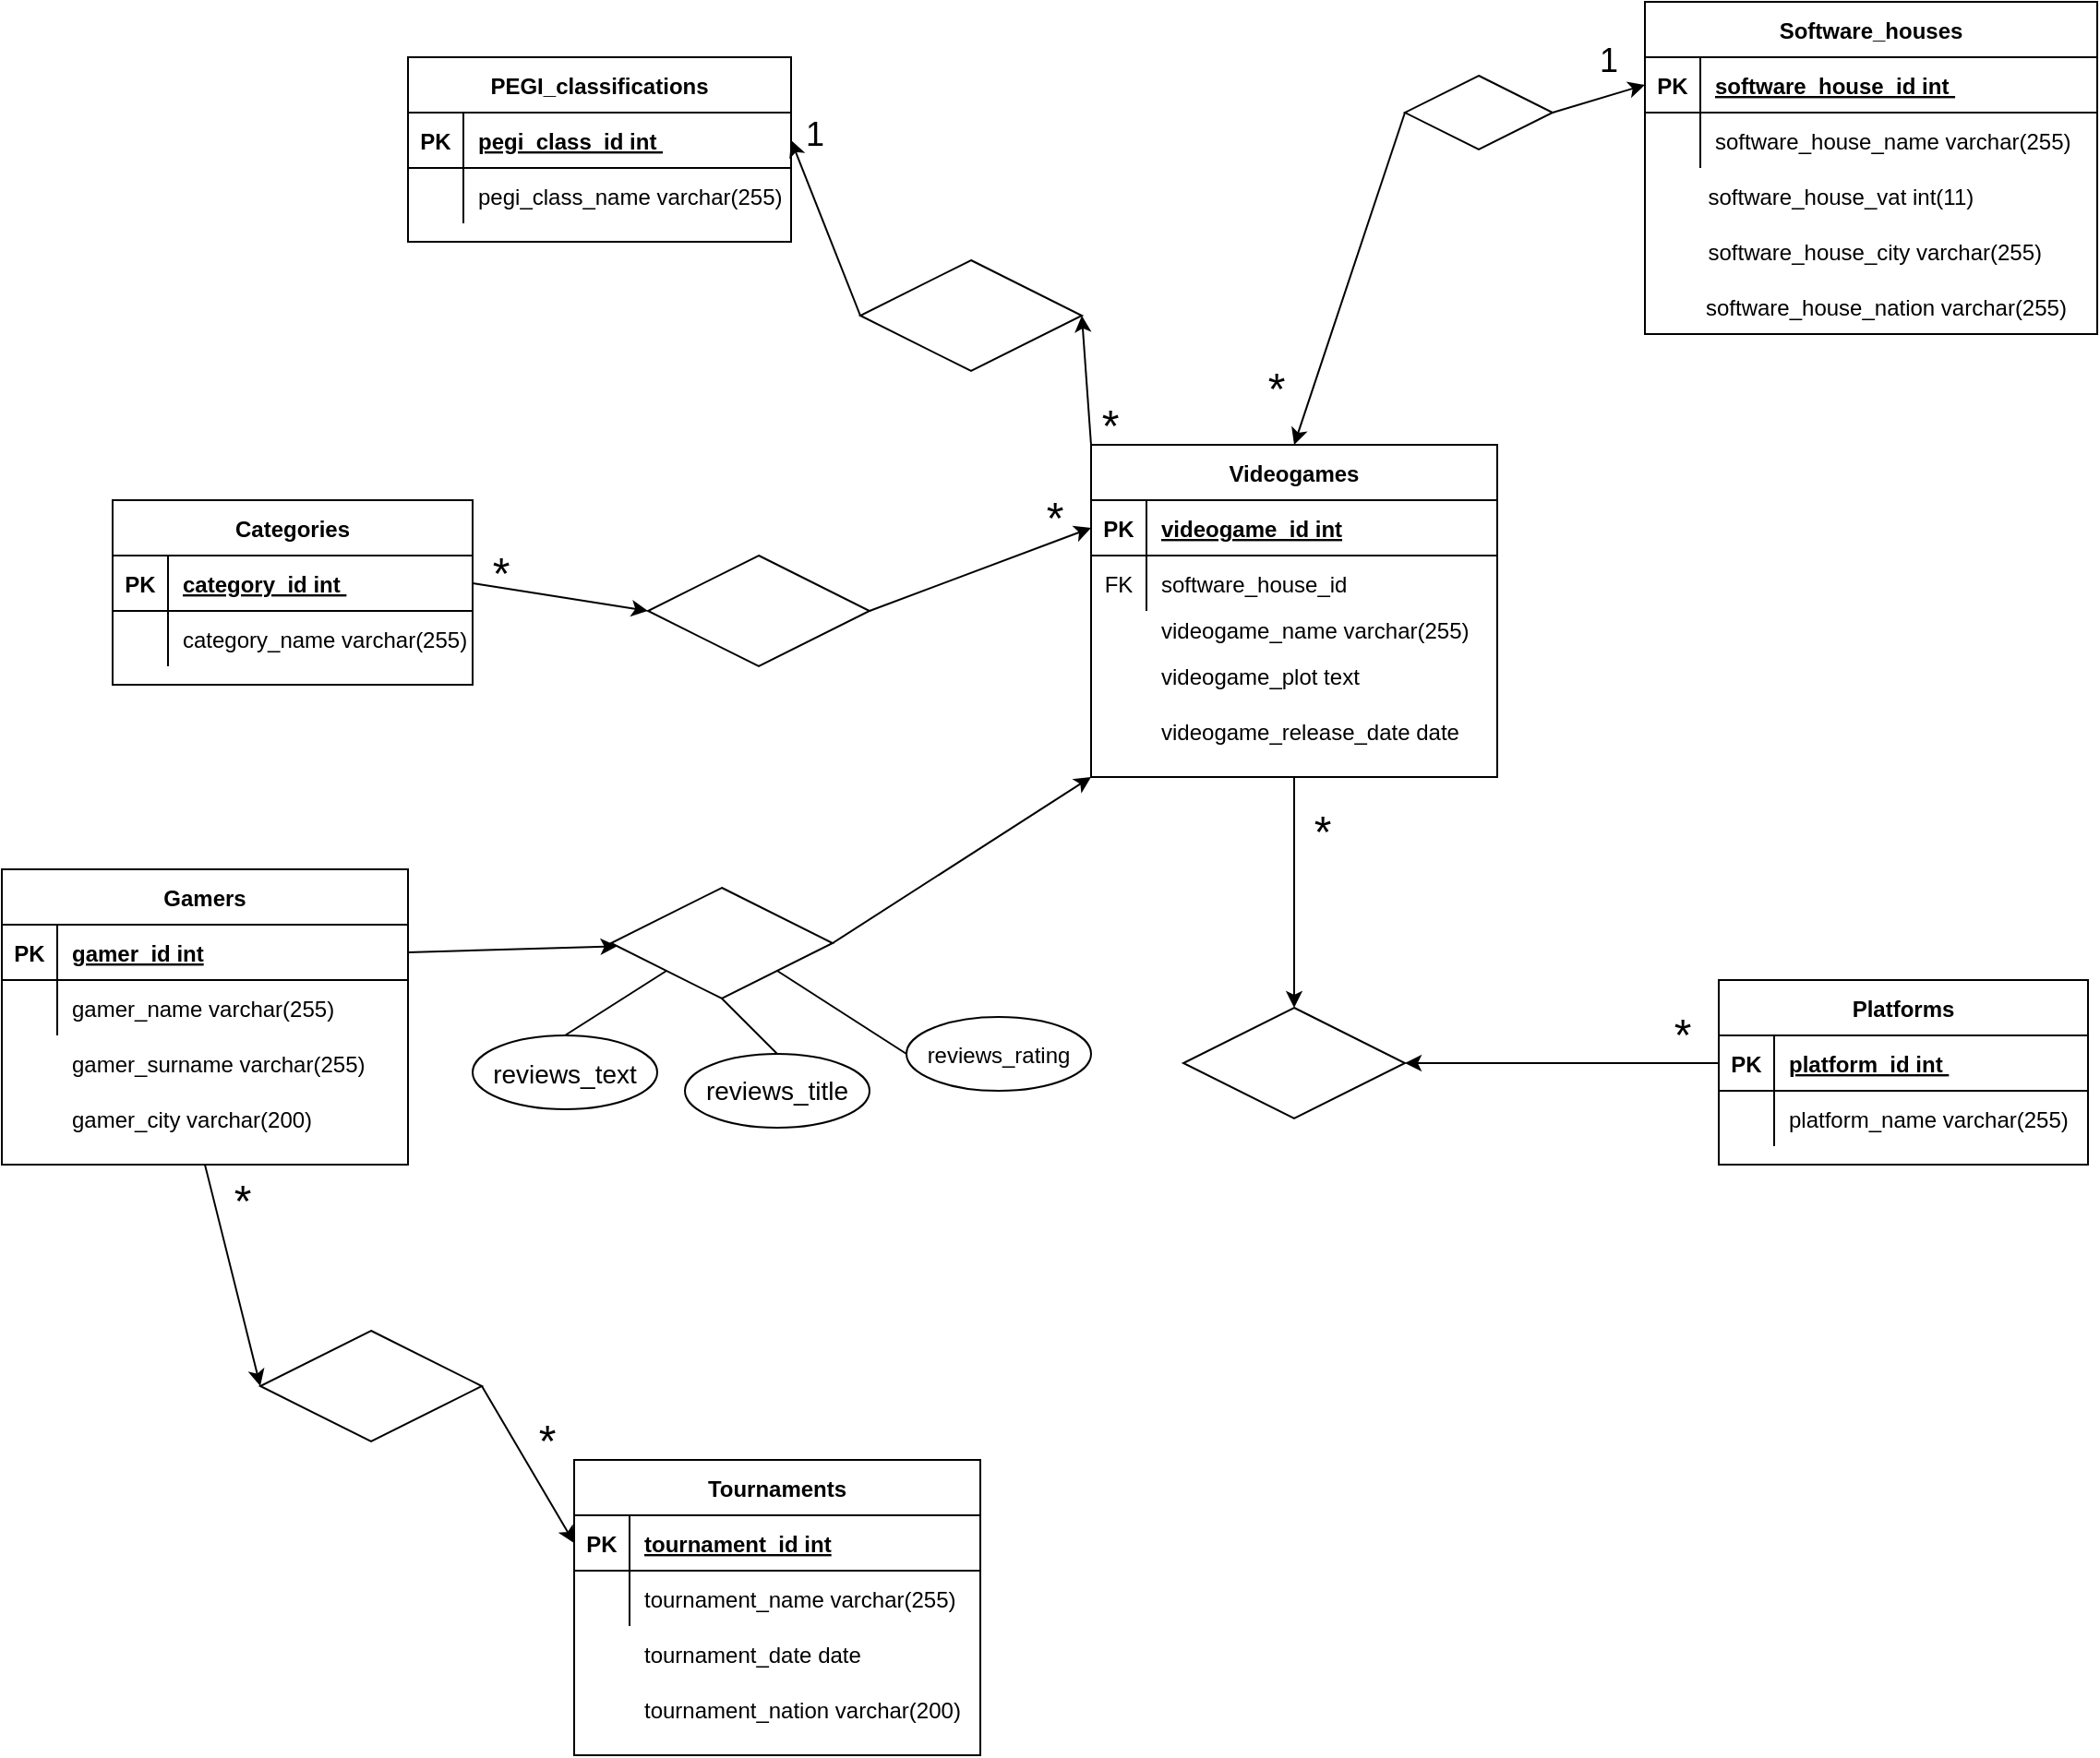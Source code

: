 <mxfile version="20.3.6" type="device"><diagram id="R2lEEEUBdFMjLlhIrx00" name="Page-1"><mxGraphModel dx="2128" dy="579" grid="1" gridSize="10" guides="1" tooltips="1" connect="1" arrows="1" fold="1" page="1" pageScale="1" pageWidth="850" pageHeight="1100" math="0" shadow="0" extFonts="Permanent Marker^https://fonts.googleapis.com/css?family=Permanent+Marker"><root><mxCell id="0"/><mxCell id="1" parent="0"/><mxCell id="C-vyLk0tnHw3VtMMgP7b-23" value="Videogames" style="shape=table;startSize=30;container=1;collapsible=1;childLayout=tableLayout;fixedRows=1;rowLines=0;fontStyle=1;align=center;resizeLast=1;" parent="1" vertex="1"><mxGeometry x="290" y="260" width="220" height="180" as="geometry"/></mxCell><mxCell id="C-vyLk0tnHw3VtMMgP7b-24" value="" style="shape=partialRectangle;collapsible=0;dropTarget=0;pointerEvents=0;fillColor=none;points=[[0,0.5],[1,0.5]];portConstraint=eastwest;top=0;left=0;right=0;bottom=1;" parent="C-vyLk0tnHw3VtMMgP7b-23" vertex="1"><mxGeometry y="30" width="220" height="30" as="geometry"/></mxCell><mxCell id="C-vyLk0tnHw3VtMMgP7b-25" value="PK" style="shape=partialRectangle;overflow=hidden;connectable=0;fillColor=none;top=0;left=0;bottom=0;right=0;fontStyle=1;" parent="C-vyLk0tnHw3VtMMgP7b-24" vertex="1"><mxGeometry width="30" height="30" as="geometry"><mxRectangle width="30" height="30" as="alternateBounds"/></mxGeometry></mxCell><mxCell id="C-vyLk0tnHw3VtMMgP7b-26" value="videogame_id int" style="shape=partialRectangle;overflow=hidden;connectable=0;fillColor=none;top=0;left=0;bottom=0;right=0;align=left;spacingLeft=6;fontStyle=5;" parent="C-vyLk0tnHw3VtMMgP7b-24" vertex="1"><mxGeometry x="30" width="190" height="30" as="geometry"><mxRectangle width="190" height="30" as="alternateBounds"/></mxGeometry></mxCell><mxCell id="C-vyLk0tnHw3VtMMgP7b-27" value="" style="shape=partialRectangle;collapsible=0;dropTarget=0;pointerEvents=0;fillColor=none;points=[[0,0.5],[1,0.5]];portConstraint=eastwest;top=0;left=0;right=0;bottom=0;" parent="C-vyLk0tnHw3VtMMgP7b-23" vertex="1"><mxGeometry y="60" width="220" height="30" as="geometry"/></mxCell><mxCell id="C-vyLk0tnHw3VtMMgP7b-28" value="FK" style="shape=partialRectangle;overflow=hidden;connectable=0;fillColor=none;top=0;left=0;bottom=0;right=0;" parent="C-vyLk0tnHw3VtMMgP7b-27" vertex="1"><mxGeometry width="30" height="30" as="geometry"><mxRectangle width="30" height="30" as="alternateBounds"/></mxGeometry></mxCell><mxCell id="C-vyLk0tnHw3VtMMgP7b-29" value="software_house_id" style="shape=partialRectangle;overflow=hidden;connectable=0;fillColor=none;top=0;left=0;bottom=0;right=0;align=left;spacingLeft=6;" parent="C-vyLk0tnHw3VtMMgP7b-27" vertex="1"><mxGeometry x="30" width="190" height="30" as="geometry"><mxRectangle width="190" height="30" as="alternateBounds"/></mxGeometry></mxCell><mxCell id="0BfrZjGHpj0aD6j247Zs-1" value="" style="shape=partialRectangle;collapsible=0;dropTarget=0;pointerEvents=0;fillColor=none;points=[[0,0.5],[1,0.5]];portConstraint=eastwest;top=0;left=0;right=0;bottom=0;" vertex="1" parent="1"><mxGeometry x="290" y="370" width="220" height="30" as="geometry"/></mxCell><mxCell id="0BfrZjGHpj0aD6j247Zs-2" value="" style="shape=partialRectangle;overflow=hidden;connectable=0;fillColor=none;top=0;left=0;bottom=0;right=0;" vertex="1" parent="0BfrZjGHpj0aD6j247Zs-1"><mxGeometry width="23.571" height="30" as="geometry"><mxRectangle width="30" height="30" as="alternateBounds"/></mxGeometry></mxCell><mxCell id="0BfrZjGHpj0aD6j247Zs-3" value="videogame_plot text" style="shape=partialRectangle;overflow=hidden;connectable=0;fillColor=none;top=0;left=0;bottom=0;right=0;align=left;spacingLeft=6;" vertex="1" parent="0BfrZjGHpj0aD6j247Zs-1"><mxGeometry x="30" width="190" height="30" as="geometry"><mxRectangle width="250" height="30" as="alternateBounds"/></mxGeometry></mxCell><mxCell id="0BfrZjGHpj0aD6j247Zs-5" value="" style="shape=partialRectangle;collapsible=0;dropTarget=0;pointerEvents=0;fillColor=none;points=[[0,0.5],[1,0.5]];portConstraint=eastwest;top=0;left=0;right=0;bottom=0;" vertex="1" parent="1"><mxGeometry x="290" y="400" width="220" height="30" as="geometry"/></mxCell><mxCell id="0BfrZjGHpj0aD6j247Zs-6" value="" style="shape=partialRectangle;overflow=hidden;connectable=0;fillColor=none;top=0;left=0;bottom=0;right=0;" vertex="1" parent="0BfrZjGHpj0aD6j247Zs-5"><mxGeometry width="23.571" height="30" as="geometry"><mxRectangle width="30" height="30" as="alternateBounds"/></mxGeometry></mxCell><mxCell id="0BfrZjGHpj0aD6j247Zs-7" value="videogame_release_date date " style="shape=partialRectangle;overflow=hidden;connectable=0;fillColor=none;top=0;left=0;bottom=0;right=0;align=left;spacingLeft=6;" vertex="1" parent="0BfrZjGHpj0aD6j247Zs-5"><mxGeometry x="30" width="190" height="30" as="geometry"><mxRectangle width="250" height="30" as="alternateBounds"/></mxGeometry></mxCell><mxCell id="0BfrZjGHpj0aD6j247Zs-8" value="Software_houses" style="shape=table;startSize=30;container=1;collapsible=1;childLayout=tableLayout;fixedRows=1;rowLines=0;fontStyle=1;align=center;resizeLast=1;" vertex="1" parent="1"><mxGeometry x="590" y="20" width="245" height="180" as="geometry"/></mxCell><mxCell id="0BfrZjGHpj0aD6j247Zs-9" value="" style="shape=partialRectangle;collapsible=0;dropTarget=0;pointerEvents=0;fillColor=none;points=[[0,0.5],[1,0.5]];portConstraint=eastwest;top=0;left=0;right=0;bottom=1;" vertex="1" parent="0BfrZjGHpj0aD6j247Zs-8"><mxGeometry y="30" width="245" height="30" as="geometry"/></mxCell><mxCell id="0BfrZjGHpj0aD6j247Zs-10" value="PK" style="shape=partialRectangle;overflow=hidden;connectable=0;fillColor=none;top=0;left=0;bottom=0;right=0;fontStyle=1;" vertex="1" parent="0BfrZjGHpj0aD6j247Zs-9"><mxGeometry width="30" height="30" as="geometry"><mxRectangle width="30" height="30" as="alternateBounds"/></mxGeometry></mxCell><mxCell id="0BfrZjGHpj0aD6j247Zs-11" value="software_house_id int " style="shape=partialRectangle;overflow=hidden;connectable=0;fillColor=none;top=0;left=0;bottom=0;right=0;align=left;spacingLeft=6;fontStyle=5;" vertex="1" parent="0BfrZjGHpj0aD6j247Zs-9"><mxGeometry x="30" width="215" height="30" as="geometry"><mxRectangle width="215" height="30" as="alternateBounds"/></mxGeometry></mxCell><mxCell id="0BfrZjGHpj0aD6j247Zs-12" value="" style="shape=partialRectangle;collapsible=0;dropTarget=0;pointerEvents=0;fillColor=none;points=[[0,0.5],[1,0.5]];portConstraint=eastwest;top=0;left=0;right=0;bottom=0;" vertex="1" parent="0BfrZjGHpj0aD6j247Zs-8"><mxGeometry y="60" width="245" height="30" as="geometry"/></mxCell><mxCell id="0BfrZjGHpj0aD6j247Zs-13" value="" style="shape=partialRectangle;overflow=hidden;connectable=0;fillColor=none;top=0;left=0;bottom=0;right=0;" vertex="1" parent="0BfrZjGHpj0aD6j247Zs-12"><mxGeometry width="30" height="30" as="geometry"><mxRectangle width="30" height="30" as="alternateBounds"/></mxGeometry></mxCell><mxCell id="0BfrZjGHpj0aD6j247Zs-14" value="software_house_name varchar(255) " style="shape=partialRectangle;overflow=hidden;connectable=0;fillColor=none;top=0;left=0;bottom=0;right=0;align=left;spacingLeft=6;" vertex="1" parent="0BfrZjGHpj0aD6j247Zs-12"><mxGeometry x="30" width="215" height="30" as="geometry"><mxRectangle width="215" height="30" as="alternateBounds"/></mxGeometry></mxCell><mxCell id="0BfrZjGHpj0aD6j247Zs-15" value="" style="shape=partialRectangle;collapsible=0;dropTarget=0;pointerEvents=0;fillColor=none;points=[[0,0.5],[1,0.5]];portConstraint=eastwest;top=0;left=0;right=0;bottom=0;" vertex="1" parent="1"><mxGeometry x="590" y="110" width="245" height="30" as="geometry"/></mxCell><mxCell id="0BfrZjGHpj0aD6j247Zs-16" value="" style="shape=partialRectangle;overflow=hidden;connectable=0;fillColor=none;top=0;left=0;bottom=0;right=0;" vertex="1" parent="0BfrZjGHpj0aD6j247Zs-15"><mxGeometry width="26.25" height="30" as="geometry"><mxRectangle width="30" height="30" as="alternateBounds"/></mxGeometry></mxCell><mxCell id="0BfrZjGHpj0aD6j247Zs-17" value="software_house_vat int(11) " style="shape=partialRectangle;overflow=hidden;connectable=0;fillColor=none;top=0;left=0;bottom=0;right=0;align=left;spacingLeft=6;" vertex="1" parent="0BfrZjGHpj0aD6j247Zs-15"><mxGeometry x="26.25" width="218.75" height="30" as="geometry"><mxRectangle width="250" height="30" as="alternateBounds"/></mxGeometry></mxCell><mxCell id="0BfrZjGHpj0aD6j247Zs-18" value="" style="shape=partialRectangle;collapsible=0;dropTarget=0;pointerEvents=0;fillColor=none;points=[[0,0.5],[1,0.5]];portConstraint=eastwest;top=0;left=0;right=0;bottom=0;" vertex="1" parent="1"><mxGeometry x="590" y="140" width="245" height="30" as="geometry"/></mxCell><mxCell id="0BfrZjGHpj0aD6j247Zs-19" value="" style="shape=partialRectangle;overflow=hidden;connectable=0;fillColor=none;top=0;left=0;bottom=0;right=0;" vertex="1" parent="0BfrZjGHpj0aD6j247Zs-18"><mxGeometry width="26.25" height="30" as="geometry"><mxRectangle width="30" height="30" as="alternateBounds"/></mxGeometry></mxCell><mxCell id="0BfrZjGHpj0aD6j247Zs-20" value="software_house_city varchar(255) " style="shape=partialRectangle;overflow=hidden;connectable=0;fillColor=none;top=0;left=0;bottom=0;right=0;align=left;spacingLeft=6;" vertex="1" parent="0BfrZjGHpj0aD6j247Zs-18"><mxGeometry x="26.25" width="218.75" height="30" as="geometry"><mxRectangle width="250" height="30" as="alternateBounds"/></mxGeometry></mxCell><mxCell id="0BfrZjGHpj0aD6j247Zs-21" value="" style="shape=partialRectangle;collapsible=0;dropTarget=0;pointerEvents=0;fillColor=none;points=[[0,0.5],[1,0.5]];portConstraint=eastwest;top=0;left=0;right=0;bottom=0;" vertex="1" parent="1"><mxGeometry x="595" y="170" width="240" height="30" as="geometry"/></mxCell><mxCell id="0BfrZjGHpj0aD6j247Zs-22" value="" style="shape=partialRectangle;overflow=hidden;connectable=0;fillColor=none;top=0;left=0;bottom=0;right=0;" vertex="1" parent="0BfrZjGHpj0aD6j247Zs-21"><mxGeometry width="25.714" height="30" as="geometry"><mxRectangle width="30" height="30" as="alternateBounds"/></mxGeometry></mxCell><mxCell id="0BfrZjGHpj0aD6j247Zs-23" value="software_house_nation varchar(255) " style="shape=partialRectangle;overflow=hidden;connectable=0;fillColor=none;top=0;left=0;bottom=0;right=0;align=left;spacingLeft=6;" vertex="1" parent="0BfrZjGHpj0aD6j247Zs-21"><mxGeometry x="20" width="220" height="30" as="geometry"><mxRectangle width="250" height="30" as="alternateBounds"/></mxGeometry></mxCell><mxCell id="0BfrZjGHpj0aD6j247Zs-24" value="Platforms" style="shape=table;startSize=30;container=1;collapsible=1;childLayout=tableLayout;fixedRows=1;rowLines=0;fontStyle=1;align=center;resizeLast=1;" vertex="1" parent="1"><mxGeometry x="630" y="550" width="200" height="100" as="geometry"/></mxCell><mxCell id="0BfrZjGHpj0aD6j247Zs-25" value="" style="shape=partialRectangle;collapsible=0;dropTarget=0;pointerEvents=0;fillColor=none;points=[[0,0.5],[1,0.5]];portConstraint=eastwest;top=0;left=0;right=0;bottom=1;" vertex="1" parent="0BfrZjGHpj0aD6j247Zs-24"><mxGeometry y="30" width="200" height="30" as="geometry"/></mxCell><mxCell id="0BfrZjGHpj0aD6j247Zs-26" value="PK" style="shape=partialRectangle;overflow=hidden;connectable=0;fillColor=none;top=0;left=0;bottom=0;right=0;fontStyle=1;" vertex="1" parent="0BfrZjGHpj0aD6j247Zs-25"><mxGeometry width="30" height="30" as="geometry"><mxRectangle width="30" height="30" as="alternateBounds"/></mxGeometry></mxCell><mxCell id="0BfrZjGHpj0aD6j247Zs-27" value="platform_id int " style="shape=partialRectangle;overflow=hidden;connectable=0;fillColor=none;top=0;left=0;bottom=0;right=0;align=left;spacingLeft=6;fontStyle=5;" vertex="1" parent="0BfrZjGHpj0aD6j247Zs-25"><mxGeometry x="30" width="170" height="30" as="geometry"><mxRectangle width="170" height="30" as="alternateBounds"/></mxGeometry></mxCell><mxCell id="0BfrZjGHpj0aD6j247Zs-28" value="" style="shape=partialRectangle;collapsible=0;dropTarget=0;pointerEvents=0;fillColor=none;points=[[0,0.5],[1,0.5]];portConstraint=eastwest;top=0;left=0;right=0;bottom=0;" vertex="1" parent="0BfrZjGHpj0aD6j247Zs-24"><mxGeometry y="60" width="200" height="30" as="geometry"/></mxCell><mxCell id="0BfrZjGHpj0aD6j247Zs-29" value="" style="shape=partialRectangle;overflow=hidden;connectable=0;fillColor=none;top=0;left=0;bottom=0;right=0;" vertex="1" parent="0BfrZjGHpj0aD6j247Zs-28"><mxGeometry width="30" height="30" as="geometry"><mxRectangle width="30" height="30" as="alternateBounds"/></mxGeometry></mxCell><mxCell id="0BfrZjGHpj0aD6j247Zs-30" value="platform_name varchar(255) " style="shape=partialRectangle;overflow=hidden;connectable=0;fillColor=none;top=0;left=0;bottom=0;right=0;align=left;spacingLeft=6;" vertex="1" parent="0BfrZjGHpj0aD6j247Zs-28"><mxGeometry x="30" width="170" height="30" as="geometry"><mxRectangle width="170" height="30" as="alternateBounds"/></mxGeometry></mxCell><mxCell id="0BfrZjGHpj0aD6j247Zs-34" value="" style="shape=partialRectangle;collapsible=0;dropTarget=0;pointerEvents=0;fillColor=none;points=[[0,0.5],[1,0.5]];portConstraint=eastwest;top=0;left=0;right=0;bottom=0;" vertex="1" parent="1"><mxGeometry x="40" y="580" width="280" height="30" as="geometry"/></mxCell><mxCell id="0BfrZjGHpj0aD6j247Zs-35" value="" style="shape=partialRectangle;overflow=hidden;connectable=0;fillColor=none;top=0;left=0;bottom=0;right=0;" vertex="1" parent="0BfrZjGHpj0aD6j247Zs-34"><mxGeometry x="-330" width="30" height="30" as="geometry"><mxRectangle width="30" height="30" as="alternateBounds"/></mxGeometry></mxCell><mxCell id="0BfrZjGHpj0aD6j247Zs-40" value="Categories" style="shape=table;startSize=30;container=1;collapsible=1;childLayout=tableLayout;fixedRows=1;rowLines=0;fontStyle=1;align=center;resizeLast=1;" vertex="1" parent="1"><mxGeometry x="-240" y="290" width="195" height="100" as="geometry"/></mxCell><mxCell id="0BfrZjGHpj0aD6j247Zs-41" value="" style="shape=partialRectangle;collapsible=0;dropTarget=0;pointerEvents=0;fillColor=none;points=[[0,0.5],[1,0.5]];portConstraint=eastwest;top=0;left=0;right=0;bottom=1;" vertex="1" parent="0BfrZjGHpj0aD6j247Zs-40"><mxGeometry y="30" width="195" height="30" as="geometry"/></mxCell><mxCell id="0BfrZjGHpj0aD6j247Zs-42" value="PK" style="shape=partialRectangle;overflow=hidden;connectable=0;fillColor=none;top=0;left=0;bottom=0;right=0;fontStyle=1;" vertex="1" parent="0BfrZjGHpj0aD6j247Zs-41"><mxGeometry width="30" height="30" as="geometry"><mxRectangle width="30" height="30" as="alternateBounds"/></mxGeometry></mxCell><mxCell id="0BfrZjGHpj0aD6j247Zs-43" value="category_id int " style="shape=partialRectangle;overflow=hidden;connectable=0;fillColor=none;top=0;left=0;bottom=0;right=0;align=left;spacingLeft=6;fontStyle=5;" vertex="1" parent="0BfrZjGHpj0aD6j247Zs-41"><mxGeometry x="30" width="165" height="30" as="geometry"><mxRectangle width="165" height="30" as="alternateBounds"/></mxGeometry></mxCell><mxCell id="0BfrZjGHpj0aD6j247Zs-44" value="" style="shape=partialRectangle;collapsible=0;dropTarget=0;pointerEvents=0;fillColor=none;points=[[0,0.5],[1,0.5]];portConstraint=eastwest;top=0;left=0;right=0;bottom=0;" vertex="1" parent="0BfrZjGHpj0aD6j247Zs-40"><mxGeometry y="60" width="195" height="30" as="geometry"/></mxCell><mxCell id="0BfrZjGHpj0aD6j247Zs-45" value="" style="shape=partialRectangle;overflow=hidden;connectable=0;fillColor=none;top=0;left=0;bottom=0;right=0;" vertex="1" parent="0BfrZjGHpj0aD6j247Zs-44"><mxGeometry width="30" height="30" as="geometry"><mxRectangle width="30" height="30" as="alternateBounds"/></mxGeometry></mxCell><mxCell id="0BfrZjGHpj0aD6j247Zs-46" value="category_name varchar(255) " style="shape=partialRectangle;overflow=hidden;connectable=0;fillColor=none;top=0;left=0;bottom=0;right=0;align=left;spacingLeft=6;" vertex="1" parent="0BfrZjGHpj0aD6j247Zs-44"><mxGeometry x="30" width="165" height="30" as="geometry"><mxRectangle width="165" height="30" as="alternateBounds"/></mxGeometry></mxCell><mxCell id="0BfrZjGHpj0aD6j247Zs-47" value="" style="shape=partialRectangle;collapsible=0;dropTarget=0;pointerEvents=0;fillColor=none;points=[[0,0.5],[1,0.5]];portConstraint=eastwest;top=0;left=0;right=0;bottom=0;" vertex="1" parent="1"><mxGeometry x="437.5" y="580" width="280" height="30" as="geometry"/></mxCell><mxCell id="0BfrZjGHpj0aD6j247Zs-48" value="" style="shape=partialRectangle;overflow=hidden;connectable=0;fillColor=none;top=0;left=0;bottom=0;right=0;" vertex="1" parent="0BfrZjGHpj0aD6j247Zs-47"><mxGeometry x="-590" y="20" width="30" height="30" as="geometry"><mxRectangle width="30" height="30" as="alternateBounds"/></mxGeometry></mxCell><mxCell id="0BfrZjGHpj0aD6j247Zs-49" value="PEGI_classifications" style="shape=table;startSize=30;container=1;collapsible=1;childLayout=tableLayout;fixedRows=1;rowLines=0;fontStyle=1;align=center;resizeLast=1;" vertex="1" parent="1"><mxGeometry x="-80" y="50" width="207.5" height="100" as="geometry"/></mxCell><mxCell id="0BfrZjGHpj0aD6j247Zs-50" value="" style="shape=partialRectangle;collapsible=0;dropTarget=0;pointerEvents=0;fillColor=none;points=[[0,0.5],[1,0.5]];portConstraint=eastwest;top=0;left=0;right=0;bottom=1;" vertex="1" parent="0BfrZjGHpj0aD6j247Zs-49"><mxGeometry y="30" width="207.5" height="30" as="geometry"/></mxCell><mxCell id="0BfrZjGHpj0aD6j247Zs-51" value="PK" style="shape=partialRectangle;overflow=hidden;connectable=0;fillColor=none;top=0;left=0;bottom=0;right=0;fontStyle=1;" vertex="1" parent="0BfrZjGHpj0aD6j247Zs-50"><mxGeometry width="30" height="30" as="geometry"><mxRectangle width="30" height="30" as="alternateBounds"/></mxGeometry></mxCell><mxCell id="0BfrZjGHpj0aD6j247Zs-52" value="pegi_class_id int " style="shape=partialRectangle;overflow=hidden;connectable=0;fillColor=none;top=0;left=0;bottom=0;right=0;align=left;spacingLeft=6;fontStyle=5;" vertex="1" parent="0BfrZjGHpj0aD6j247Zs-50"><mxGeometry x="30" width="177.5" height="30" as="geometry"><mxRectangle width="177.5" height="30" as="alternateBounds"/></mxGeometry></mxCell><mxCell id="0BfrZjGHpj0aD6j247Zs-53" value="" style="shape=partialRectangle;collapsible=0;dropTarget=0;pointerEvents=0;fillColor=none;points=[[0,0.5],[1,0.5]];portConstraint=eastwest;top=0;left=0;right=0;bottom=0;" vertex="1" parent="0BfrZjGHpj0aD6j247Zs-49"><mxGeometry y="60" width="207.5" height="30" as="geometry"/></mxCell><mxCell id="0BfrZjGHpj0aD6j247Zs-54" value="" style="shape=partialRectangle;overflow=hidden;connectable=0;fillColor=none;top=0;left=0;bottom=0;right=0;" vertex="1" parent="0BfrZjGHpj0aD6j247Zs-53"><mxGeometry width="30" height="30" as="geometry"><mxRectangle width="30" height="30" as="alternateBounds"/></mxGeometry></mxCell><mxCell id="0BfrZjGHpj0aD6j247Zs-55" value="pegi_class_name varchar(255) " style="shape=partialRectangle;overflow=hidden;connectable=0;fillColor=none;top=0;left=0;bottom=0;right=0;align=left;spacingLeft=6;" vertex="1" parent="0BfrZjGHpj0aD6j247Zs-53"><mxGeometry x="30" width="177.5" height="30" as="geometry"><mxRectangle width="177.5" height="30" as="alternateBounds"/></mxGeometry></mxCell><mxCell id="0BfrZjGHpj0aD6j247Zs-56" value="Tournaments" style="shape=table;startSize=30;container=1;collapsible=1;childLayout=tableLayout;fixedRows=1;rowLines=0;fontStyle=1;align=center;resizeLast=1;" vertex="1" parent="1"><mxGeometry x="10" y="810" width="220" height="160" as="geometry"/></mxCell><mxCell id="0BfrZjGHpj0aD6j247Zs-57" value="" style="shape=partialRectangle;collapsible=0;dropTarget=0;pointerEvents=0;fillColor=none;points=[[0,0.5],[1,0.5]];portConstraint=eastwest;top=0;left=0;right=0;bottom=1;" vertex="1" parent="0BfrZjGHpj0aD6j247Zs-56"><mxGeometry y="30" width="220" height="30" as="geometry"/></mxCell><mxCell id="0BfrZjGHpj0aD6j247Zs-58" value="PK" style="shape=partialRectangle;overflow=hidden;connectable=0;fillColor=none;top=0;left=0;bottom=0;right=0;fontStyle=1;" vertex="1" parent="0BfrZjGHpj0aD6j247Zs-57"><mxGeometry width="30" height="30" as="geometry"><mxRectangle width="30" height="30" as="alternateBounds"/></mxGeometry></mxCell><mxCell id="0BfrZjGHpj0aD6j247Zs-59" value="tournament_id int" style="shape=partialRectangle;overflow=hidden;connectable=0;fillColor=none;top=0;left=0;bottom=0;right=0;align=left;spacingLeft=6;fontStyle=5;" vertex="1" parent="0BfrZjGHpj0aD6j247Zs-57"><mxGeometry x="30" width="190" height="30" as="geometry"><mxRectangle width="190" height="30" as="alternateBounds"/></mxGeometry></mxCell><mxCell id="0BfrZjGHpj0aD6j247Zs-60" value="" style="shape=partialRectangle;collapsible=0;dropTarget=0;pointerEvents=0;fillColor=none;points=[[0,0.5],[1,0.5]];portConstraint=eastwest;top=0;left=0;right=0;bottom=0;" vertex="1" parent="0BfrZjGHpj0aD6j247Zs-56"><mxGeometry y="60" width="220" height="30" as="geometry"/></mxCell><mxCell id="0BfrZjGHpj0aD6j247Zs-61" value="" style="shape=partialRectangle;overflow=hidden;connectable=0;fillColor=none;top=0;left=0;bottom=0;right=0;" vertex="1" parent="0BfrZjGHpj0aD6j247Zs-60"><mxGeometry width="30" height="30" as="geometry"><mxRectangle width="30" height="30" as="alternateBounds"/></mxGeometry></mxCell><mxCell id="0BfrZjGHpj0aD6j247Zs-62" value="tournament_name varchar(255)" style="shape=partialRectangle;overflow=hidden;connectable=0;fillColor=none;top=0;left=0;bottom=0;right=0;align=left;spacingLeft=6;" vertex="1" parent="0BfrZjGHpj0aD6j247Zs-60"><mxGeometry x="30" width="190" height="30" as="geometry"><mxRectangle width="190" height="30" as="alternateBounds"/></mxGeometry></mxCell><mxCell id="0BfrZjGHpj0aD6j247Zs-63" value="tournament_date date" style="shape=partialRectangle;overflow=hidden;connectable=0;fillColor=none;top=0;left=0;bottom=0;right=0;align=left;spacingLeft=6;" vertex="1" parent="1"><mxGeometry x="40" y="900" width="190" height="30" as="geometry"><mxRectangle width="190" height="30" as="alternateBounds"/></mxGeometry></mxCell><mxCell id="0BfrZjGHpj0aD6j247Zs-64" value="tournament_nation varchar(200)" style="shape=partialRectangle;overflow=hidden;connectable=0;fillColor=none;top=0;left=0;bottom=0;right=0;align=left;spacingLeft=6;" vertex="1" parent="1"><mxGeometry x="40" y="930" width="190" height="30" as="geometry"><mxRectangle width="190" height="30" as="alternateBounds"/></mxGeometry></mxCell><mxCell id="0BfrZjGHpj0aD6j247Zs-65" value="Gamers" style="shape=table;startSize=30;container=1;collapsible=1;childLayout=tableLayout;fixedRows=1;rowLines=0;fontStyle=1;align=center;resizeLast=1;" vertex="1" parent="1"><mxGeometry x="-300" y="490" width="220" height="160" as="geometry"/></mxCell><mxCell id="0BfrZjGHpj0aD6j247Zs-66" value="" style="shape=partialRectangle;collapsible=0;dropTarget=0;pointerEvents=0;fillColor=none;points=[[0,0.5],[1,0.5]];portConstraint=eastwest;top=0;left=0;right=0;bottom=1;" vertex="1" parent="0BfrZjGHpj0aD6j247Zs-65"><mxGeometry y="30" width="220" height="30" as="geometry"/></mxCell><mxCell id="0BfrZjGHpj0aD6j247Zs-67" value="PK" style="shape=partialRectangle;overflow=hidden;connectable=0;fillColor=none;top=0;left=0;bottom=0;right=0;fontStyle=1;" vertex="1" parent="0BfrZjGHpj0aD6j247Zs-66"><mxGeometry width="30" height="30" as="geometry"><mxRectangle width="30" height="30" as="alternateBounds"/></mxGeometry></mxCell><mxCell id="0BfrZjGHpj0aD6j247Zs-68" value="gamer_id int" style="shape=partialRectangle;overflow=hidden;connectable=0;fillColor=none;top=0;left=0;bottom=0;right=0;align=left;spacingLeft=6;fontStyle=5;" vertex="1" parent="0BfrZjGHpj0aD6j247Zs-66"><mxGeometry x="30" width="190" height="30" as="geometry"><mxRectangle width="190" height="30" as="alternateBounds"/></mxGeometry></mxCell><mxCell id="0BfrZjGHpj0aD6j247Zs-69" value="" style="shape=partialRectangle;collapsible=0;dropTarget=0;pointerEvents=0;fillColor=none;points=[[0,0.5],[1,0.5]];portConstraint=eastwest;top=0;left=0;right=0;bottom=0;" vertex="1" parent="0BfrZjGHpj0aD6j247Zs-65"><mxGeometry y="60" width="220" height="30" as="geometry"/></mxCell><mxCell id="0BfrZjGHpj0aD6j247Zs-70" value="" style="shape=partialRectangle;overflow=hidden;connectable=0;fillColor=none;top=0;left=0;bottom=0;right=0;" vertex="1" parent="0BfrZjGHpj0aD6j247Zs-69"><mxGeometry width="30" height="30" as="geometry"><mxRectangle width="30" height="30" as="alternateBounds"/></mxGeometry></mxCell><mxCell id="0BfrZjGHpj0aD6j247Zs-71" value="gamer_name varchar(255)" style="shape=partialRectangle;overflow=hidden;connectable=0;fillColor=none;top=0;left=0;bottom=0;right=0;align=left;spacingLeft=6;" vertex="1" parent="0BfrZjGHpj0aD6j247Zs-69"><mxGeometry x="30" width="190" height="30" as="geometry"><mxRectangle width="190" height="30" as="alternateBounds"/></mxGeometry></mxCell><mxCell id="0BfrZjGHpj0aD6j247Zs-72" value="" style="shape=partialRectangle;collapsible=0;dropTarget=0;pointerEvents=0;fillColor=none;points=[[0,0.5],[1,0.5]];portConstraint=eastwest;top=0;left=0;right=0;bottom=0;" vertex="1" parent="1"><mxGeometry x="-300" y="580" width="220" height="30" as="geometry"/></mxCell><mxCell id="0BfrZjGHpj0aD6j247Zs-73" value="" style="shape=partialRectangle;overflow=hidden;connectable=0;fillColor=none;top=0;left=0;bottom=0;right=0;" vertex="1" parent="0BfrZjGHpj0aD6j247Zs-72"><mxGeometry width="23.571" height="30" as="geometry"><mxRectangle width="30" height="30" as="alternateBounds"/></mxGeometry></mxCell><mxCell id="0BfrZjGHpj0aD6j247Zs-74" value="gamer_surname varchar(255)" style="shape=partialRectangle;overflow=hidden;connectable=0;fillColor=none;top=0;left=0;bottom=0;right=0;align=left;spacingLeft=6;" vertex="1" parent="0BfrZjGHpj0aD6j247Zs-72"><mxGeometry x="30" width="190" height="30" as="geometry"><mxRectangle width="250" height="30" as="alternateBounds"/></mxGeometry></mxCell><mxCell id="0BfrZjGHpj0aD6j247Zs-75" value="" style="shape=partialRectangle;collapsible=0;dropTarget=0;pointerEvents=0;fillColor=none;points=[[0,0.5],[1,0.5]];portConstraint=eastwest;top=0;left=0;right=0;bottom=0;" vertex="1" parent="1"><mxGeometry x="-300" y="610" width="220" height="30" as="geometry"/></mxCell><mxCell id="0BfrZjGHpj0aD6j247Zs-76" value="" style="shape=partialRectangle;overflow=hidden;connectable=0;fillColor=none;top=0;left=0;bottom=0;right=0;" vertex="1" parent="0BfrZjGHpj0aD6j247Zs-75"><mxGeometry width="23.571" height="30" as="geometry"><mxRectangle width="30" height="30" as="alternateBounds"/></mxGeometry></mxCell><mxCell id="0BfrZjGHpj0aD6j247Zs-77" value="gamer_city varchar(200)" style="shape=partialRectangle;overflow=hidden;connectable=0;fillColor=none;top=0;left=0;bottom=0;right=0;align=left;spacingLeft=6;" vertex="1" parent="0BfrZjGHpj0aD6j247Zs-75"><mxGeometry x="30" width="190" height="30" as="geometry"><mxRectangle width="250" height="30" as="alternateBounds"/></mxGeometry></mxCell><mxCell id="0BfrZjGHpj0aD6j247Zs-78" value="" style="shape=rhombus;perimeter=rhombusPerimeter;whiteSpace=wrap;html=1;align=center;" vertex="1" parent="1"><mxGeometry x="460" y="60" width="80" height="40" as="geometry"/></mxCell><mxCell id="0BfrZjGHpj0aD6j247Zs-79" value="" style="endArrow=classic;html=1;rounded=0;entryX=0;entryY=0.5;entryDx=0;entryDy=0;" edge="1" parent="1" target="0BfrZjGHpj0aD6j247Zs-9"><mxGeometry width="50" height="50" relative="1" as="geometry"><mxPoint x="540" y="80" as="sourcePoint"/><mxPoint x="590" y="30" as="targetPoint"/></mxGeometry></mxCell><mxCell id="0BfrZjGHpj0aD6j247Zs-80" value="" style="endArrow=classic;html=1;rounded=0;entryX=0.5;entryY=0;entryDx=0;entryDy=0;exitX=0;exitY=0.5;exitDx=0;exitDy=0;" edge="1" parent="1" source="0BfrZjGHpj0aD6j247Zs-78" target="C-vyLk0tnHw3VtMMgP7b-23"><mxGeometry width="50" height="50" relative="1" as="geometry"><mxPoint x="380" y="120" as="sourcePoint"/><mxPoint x="430" y="70" as="targetPoint"/></mxGeometry></mxCell><mxCell id="0BfrZjGHpj0aD6j247Zs-81" value="&lt;font style=&quot;font-size: 24px;&quot;&gt;*&lt;/font&gt;" style="text;html=1;align=center;verticalAlign=middle;resizable=0;points=[];autosize=1;strokeColor=none;fillColor=none;" vertex="1" parent="1"><mxGeometry x="375" y="210" width="30" height="40" as="geometry"/></mxCell><mxCell id="0BfrZjGHpj0aD6j247Zs-82" value="&lt;font style=&quot;font-size: 18px;&quot;&gt;1&lt;/font&gt;" style="text;html=1;align=center;verticalAlign=middle;resizable=0;points=[];autosize=1;strokeColor=none;fillColor=none;fontSize=24;" vertex="1" parent="1"><mxGeometry x="555" y="30" width="30" height="40" as="geometry"/></mxCell><mxCell id="0BfrZjGHpj0aD6j247Zs-83" value="videogame_name varchar(255)" style="shape=partialRectangle;overflow=hidden;connectable=0;fillColor=none;top=0;left=0;bottom=0;right=0;align=left;spacingLeft=6;" vertex="1" parent="1"><mxGeometry x="320" y="345" width="190" height="30" as="geometry"><mxRectangle width="190" height="30" as="alternateBounds"/></mxGeometry></mxCell><mxCell id="0BfrZjGHpj0aD6j247Zs-84" value="" style="endArrow=classic;html=1;rounded=0;fontSize=18;exitX=0.5;exitY=1;exitDx=0;exitDy=0;" edge="1" parent="1" source="C-vyLk0tnHw3VtMMgP7b-23" target="0BfrZjGHpj0aD6j247Zs-113"><mxGeometry width="50" height="50" relative="1" as="geometry"><mxPoint x="210" y="620" as="sourcePoint"/><mxPoint x="400" y="520" as="targetPoint"/></mxGeometry></mxCell><mxCell id="0BfrZjGHpj0aD6j247Zs-85" value="" style="endArrow=classic;html=1;rounded=0;fontSize=18;exitX=0;exitY=0.5;exitDx=0;exitDy=0;entryX=1;entryY=0.5;entryDx=0;entryDy=0;" edge="1" parent="1" source="0BfrZjGHpj0aD6j247Zs-25" target="0BfrZjGHpj0aD6j247Zs-113"><mxGeometry width="50" height="50" relative="1" as="geometry"><mxPoint x="210" y="620" as="sourcePoint"/><mxPoint x="540" y="590" as="targetPoint"/></mxGeometry></mxCell><mxCell id="0BfrZjGHpj0aD6j247Zs-113" value="" style="shape=rhombus;perimeter=rhombusPerimeter;whiteSpace=wrap;html=1;align=center;fontSize=12;" vertex="1" parent="1"><mxGeometry x="340" y="565" width="120" height="60" as="geometry"/></mxCell><mxCell id="0BfrZjGHpj0aD6j247Zs-115" value="&lt;font style=&quot;font-size: 24px;&quot;&gt;*&lt;/font&gt;" style="text;html=1;align=center;verticalAlign=middle;resizable=0;points=[];autosize=1;strokeColor=none;fillColor=none;fontSize=12;" vertex="1" parent="1"><mxGeometry x="595" y="560" width="30" height="40" as="geometry"/></mxCell><mxCell id="0BfrZjGHpj0aD6j247Zs-116" value="&lt;font style=&quot;font-size: 24px;&quot;&gt;*&lt;/font&gt;" style="text;html=1;align=center;verticalAlign=middle;resizable=0;points=[];autosize=1;strokeColor=none;fillColor=none;fontSize=24;" vertex="1" parent="1"><mxGeometry x="400" y="450" width="30" height="40" as="geometry"/></mxCell><mxCell id="0BfrZjGHpj0aD6j247Zs-117" value="" style="shape=rhombus;perimeter=rhombusPerimeter;whiteSpace=wrap;html=1;align=center;fontSize=12;" vertex="1" parent="1"><mxGeometry x="50" y="320" width="120" height="60" as="geometry"/></mxCell><mxCell id="0BfrZjGHpj0aD6j247Zs-118" value="" style="endArrow=classic;html=1;rounded=0;fontSize=24;exitX=1;exitY=0.5;exitDx=0;exitDy=0;" edge="1" parent="1" source="0BfrZjGHpj0aD6j247Zs-41"><mxGeometry width="50" height="50" relative="1" as="geometry"><mxPoint x="210" y="420" as="sourcePoint"/><mxPoint x="50" y="350" as="targetPoint"/></mxGeometry></mxCell><mxCell id="0BfrZjGHpj0aD6j247Zs-119" value="" style="endArrow=classic;html=1;rounded=0;fontSize=24;exitX=1;exitY=0.5;exitDx=0;exitDy=0;entryX=0;entryY=0.5;entryDx=0;entryDy=0;" edge="1" parent="1" source="0BfrZjGHpj0aD6j247Zs-117" target="C-vyLk0tnHw3VtMMgP7b-24"><mxGeometry width="50" height="50" relative="1" as="geometry"><mxPoint x="210" y="420" as="sourcePoint"/><mxPoint x="260" y="370" as="targetPoint"/></mxGeometry></mxCell><mxCell id="0BfrZjGHpj0aD6j247Zs-120" value="*" style="text;html=1;align=center;verticalAlign=middle;resizable=0;points=[];autosize=1;strokeColor=none;fillColor=none;fontSize=24;" vertex="1" parent="1"><mxGeometry x="-45" y="310" width="30" height="40" as="geometry"/></mxCell><mxCell id="0BfrZjGHpj0aD6j247Zs-121" value="*" style="text;html=1;align=center;verticalAlign=middle;resizable=0;points=[];autosize=1;strokeColor=none;fillColor=none;fontSize=24;" vertex="1" parent="1"><mxGeometry x="255" y="280" width="30" height="40" as="geometry"/></mxCell><mxCell id="0BfrZjGHpj0aD6j247Zs-124" value="" style="endArrow=classic;html=1;rounded=0;fontSize=24;exitX=0;exitY=0;exitDx=0;exitDy=0;entryX=1;entryY=0.5;entryDx=0;entryDy=0;" edge="1" parent="1" source="C-vyLk0tnHw3VtMMgP7b-23" target="0BfrZjGHpj0aD6j247Zs-125"><mxGeometry width="50" height="50" relative="1" as="geometry"><mxPoint x="210" y="320" as="sourcePoint"/><mxPoint x="240" y="220" as="targetPoint"/></mxGeometry></mxCell><mxCell id="0BfrZjGHpj0aD6j247Zs-125" value="" style="shape=rhombus;perimeter=rhombusPerimeter;whiteSpace=wrap;html=1;align=center;fontSize=24;" vertex="1" parent="1"><mxGeometry x="165" y="160" width="120" height="60" as="geometry"/></mxCell><mxCell id="0BfrZjGHpj0aD6j247Zs-126" value="" style="endArrow=classic;html=1;rounded=0;fontSize=24;exitX=0;exitY=0.5;exitDx=0;exitDy=0;entryX=1;entryY=0.5;entryDx=0;entryDy=0;" edge="1" parent="1" source="0BfrZjGHpj0aD6j247Zs-125" target="0BfrZjGHpj0aD6j247Zs-50"><mxGeometry width="50" height="50" relative="1" as="geometry"><mxPoint x="210" y="320" as="sourcePoint"/><mxPoint x="260" y="270" as="targetPoint"/></mxGeometry></mxCell><mxCell id="0BfrZjGHpj0aD6j247Zs-127" value="*" style="text;html=1;align=center;verticalAlign=middle;resizable=0;points=[];autosize=1;strokeColor=none;fillColor=none;fontSize=24;" vertex="1" parent="1"><mxGeometry x="285" y="230" width="30" height="40" as="geometry"/></mxCell><mxCell id="0BfrZjGHpj0aD6j247Zs-128" value="&lt;font style=&quot;font-size: 18px;&quot;&gt;1&lt;/font&gt;" style="text;html=1;align=center;verticalAlign=middle;resizable=0;points=[];autosize=1;strokeColor=none;fillColor=none;fontSize=24;" vertex="1" parent="1"><mxGeometry x="125" y="70" width="30" height="40" as="geometry"/></mxCell><mxCell id="0BfrZjGHpj0aD6j247Zs-129" value="" style="endArrow=classic;html=1;rounded=0;fontSize=18;exitX=1;exitY=0.5;exitDx=0;exitDy=0;" edge="1" parent="1" source="0BfrZjGHpj0aD6j247Zs-66" target="0BfrZjGHpj0aD6j247Zs-130"><mxGeometry width="50" height="50" relative="1" as="geometry"><mxPoint x="210" y="620" as="sourcePoint"/><mxPoint x="40" y="520" as="targetPoint"/></mxGeometry></mxCell><mxCell id="0BfrZjGHpj0aD6j247Zs-130" value="" style="shape=rhombus;perimeter=rhombusPerimeter;whiteSpace=wrap;html=1;align=center;fontSize=18;" vertex="1" parent="1"><mxGeometry x="30" y="500" width="120" height="60" as="geometry"/></mxCell><mxCell id="0BfrZjGHpj0aD6j247Zs-131" value="" style="endArrow=classic;html=1;rounded=0;fontSize=18;exitX=1;exitY=0.5;exitDx=0;exitDy=0;entryX=0;entryY=1;entryDx=0;entryDy=0;" edge="1" parent="1" source="0BfrZjGHpj0aD6j247Zs-130" target="C-vyLk0tnHw3VtMMgP7b-23"><mxGeometry width="50" height="50" relative="1" as="geometry"><mxPoint x="210" y="620" as="sourcePoint"/><mxPoint x="260" y="570" as="targetPoint"/></mxGeometry></mxCell><mxCell id="0BfrZjGHpj0aD6j247Zs-133" value="&lt;font style=&quot;font-size: 14px;&quot;&gt;reviews_text&lt;/font&gt;" style="ellipse;whiteSpace=wrap;html=1;align=center;fontSize=18;" vertex="1" parent="1"><mxGeometry x="-45" y="580" width="100" height="40" as="geometry"/></mxCell><mxCell id="0BfrZjGHpj0aD6j247Zs-134" value="reviews_title" style="ellipse;whiteSpace=wrap;html=1;align=center;fontSize=14;" vertex="1" parent="1"><mxGeometry x="70" y="590" width="100" height="40" as="geometry"/></mxCell><mxCell id="0BfrZjGHpj0aD6j247Zs-135" value="&lt;font style=&quot;font-size: 12px;&quot;&gt;reviews_rating&lt;/font&gt;" style="ellipse;whiteSpace=wrap;html=1;align=center;fontSize=14;" vertex="1" parent="1"><mxGeometry x="190" y="570" width="100" height="40" as="geometry"/></mxCell><mxCell id="0BfrZjGHpj0aD6j247Zs-136" value="" style="endArrow=none;html=1;rounded=0;fontSize=12;exitX=0.5;exitY=0;exitDx=0;exitDy=0;entryX=0;entryY=1;entryDx=0;entryDy=0;" edge="1" parent="1" source="0BfrZjGHpj0aD6j247Zs-133" target="0BfrZjGHpj0aD6j247Zs-130"><mxGeometry width="50" height="50" relative="1" as="geometry"><mxPoint x="210" y="620" as="sourcePoint"/><mxPoint x="260" y="570" as="targetPoint"/></mxGeometry></mxCell><mxCell id="0BfrZjGHpj0aD6j247Zs-137" value="" style="endArrow=none;html=1;rounded=0;fontSize=12;exitX=0.5;exitY=0;exitDx=0;exitDy=0;entryX=0.5;entryY=1;entryDx=0;entryDy=0;" edge="1" parent="1" source="0BfrZjGHpj0aD6j247Zs-134" target="0BfrZjGHpj0aD6j247Zs-130"><mxGeometry width="50" height="50" relative="1" as="geometry"><mxPoint x="210" y="620" as="sourcePoint"/><mxPoint x="260" y="570" as="targetPoint"/></mxGeometry></mxCell><mxCell id="0BfrZjGHpj0aD6j247Zs-138" value="" style="endArrow=none;html=1;rounded=0;fontSize=12;exitX=0;exitY=0.5;exitDx=0;exitDy=0;entryX=1;entryY=1;entryDx=0;entryDy=0;" edge="1" parent="1" source="0BfrZjGHpj0aD6j247Zs-135" target="0BfrZjGHpj0aD6j247Zs-130"><mxGeometry width="50" height="50" relative="1" as="geometry"><mxPoint x="210" y="620" as="sourcePoint"/><mxPoint x="260" y="570" as="targetPoint"/></mxGeometry></mxCell><mxCell id="0BfrZjGHpj0aD6j247Zs-139" value="" style="shape=rhombus;perimeter=rhombusPerimeter;whiteSpace=wrap;html=1;align=center;fontSize=12;" vertex="1" parent="1"><mxGeometry x="-160" y="740" width="120" height="60" as="geometry"/></mxCell><mxCell id="0BfrZjGHpj0aD6j247Zs-140" value="" style="endArrow=classic;html=1;rounded=0;fontSize=12;exitX=0.5;exitY=1;exitDx=0;exitDy=0;entryX=0;entryY=0.5;entryDx=0;entryDy=0;" edge="1" parent="1" source="0BfrZjGHpj0aD6j247Zs-65" target="0BfrZjGHpj0aD6j247Zs-139"><mxGeometry width="50" height="50" relative="1" as="geometry"><mxPoint x="210" y="720" as="sourcePoint"/><mxPoint x="260" y="670" as="targetPoint"/></mxGeometry></mxCell><mxCell id="0BfrZjGHpj0aD6j247Zs-141" value="" style="endArrow=classic;html=1;rounded=0;fontSize=12;exitX=1;exitY=0.5;exitDx=0;exitDy=0;entryX=0;entryY=0.5;entryDx=0;entryDy=0;" edge="1" parent="1" source="0BfrZjGHpj0aD6j247Zs-139" target="0BfrZjGHpj0aD6j247Zs-57"><mxGeometry width="50" height="50" relative="1" as="geometry"><mxPoint x="210" y="720" as="sourcePoint"/><mxPoint x="260" y="670" as="targetPoint"/></mxGeometry></mxCell><mxCell id="0BfrZjGHpj0aD6j247Zs-142" value="&lt;font style=&quot;font-size: 24px;&quot;&gt;*&lt;/font&gt;" style="text;html=1;align=center;verticalAlign=middle;resizable=0;points=[];autosize=1;strokeColor=none;fillColor=none;fontSize=12;" vertex="1" parent="1"><mxGeometry x="-20" y="780" width="30" height="40" as="geometry"/></mxCell><mxCell id="0BfrZjGHpj0aD6j247Zs-143" value="&lt;font style=&quot;font-size: 24px;&quot;&gt;*&lt;/font&gt;" style="text;html=1;align=center;verticalAlign=middle;resizable=0;points=[];autosize=1;strokeColor=none;fillColor=none;fontSize=24;" vertex="1" parent="1"><mxGeometry x="-185" y="650" width="30" height="40" as="geometry"/></mxCell></root></mxGraphModel></diagram></mxfile>